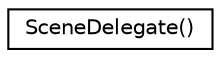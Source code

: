 digraph "Graphical Class Hierarchy"
{
 // LATEX_PDF_SIZE
  edge [fontname="Helvetica",fontsize="10",labelfontname="Helvetica",labelfontsize="10"];
  node [fontname="Helvetica",fontsize="10",shape=record];
  rankdir="LR";
  Node0 [label="SceneDelegate()",height=0.2,width=0.4,color="black", fillcolor="white", style="filled",URL="$categorySceneDelegate_07_08.html",tooltip=" "];
}
